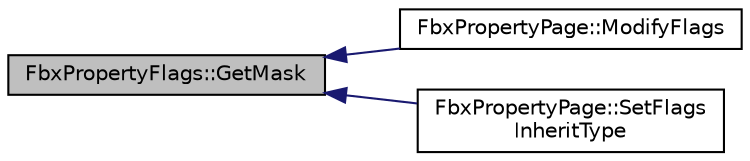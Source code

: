 digraph "FbxPropertyFlags::GetMask"
{
  edge [fontname="Helvetica",fontsize="10",labelfontname="Helvetica",labelfontsize="10"];
  node [fontname="Helvetica",fontsize="10",shape=record];
  rankdir="LR";
  Node17 [label="FbxPropertyFlags::GetMask",height=0.2,width=0.4,color="black", fillcolor="grey75", style="filled", fontcolor="black"];
  Node17 -> Node18 [dir="back",color="midnightblue",fontsize="10",style="solid",fontname="Helvetica"];
  Node18 [label="FbxPropertyPage::ModifyFlags",height=0.2,width=0.4,color="black", fillcolor="white", style="filled",URL="$class_fbx_property_page.html#a74f788300f24f87da57f6e3d7cad5eea"];
  Node17 -> Node19 [dir="back",color="midnightblue",fontsize="10",style="solid",fontname="Helvetica"];
  Node19 [label="FbxPropertyPage::SetFlags\lInheritType",height=0.2,width=0.4,color="black", fillcolor="white", style="filled",URL="$class_fbx_property_page.html#a34e74fbbf03330b4eab318261520f2bc"];
}

